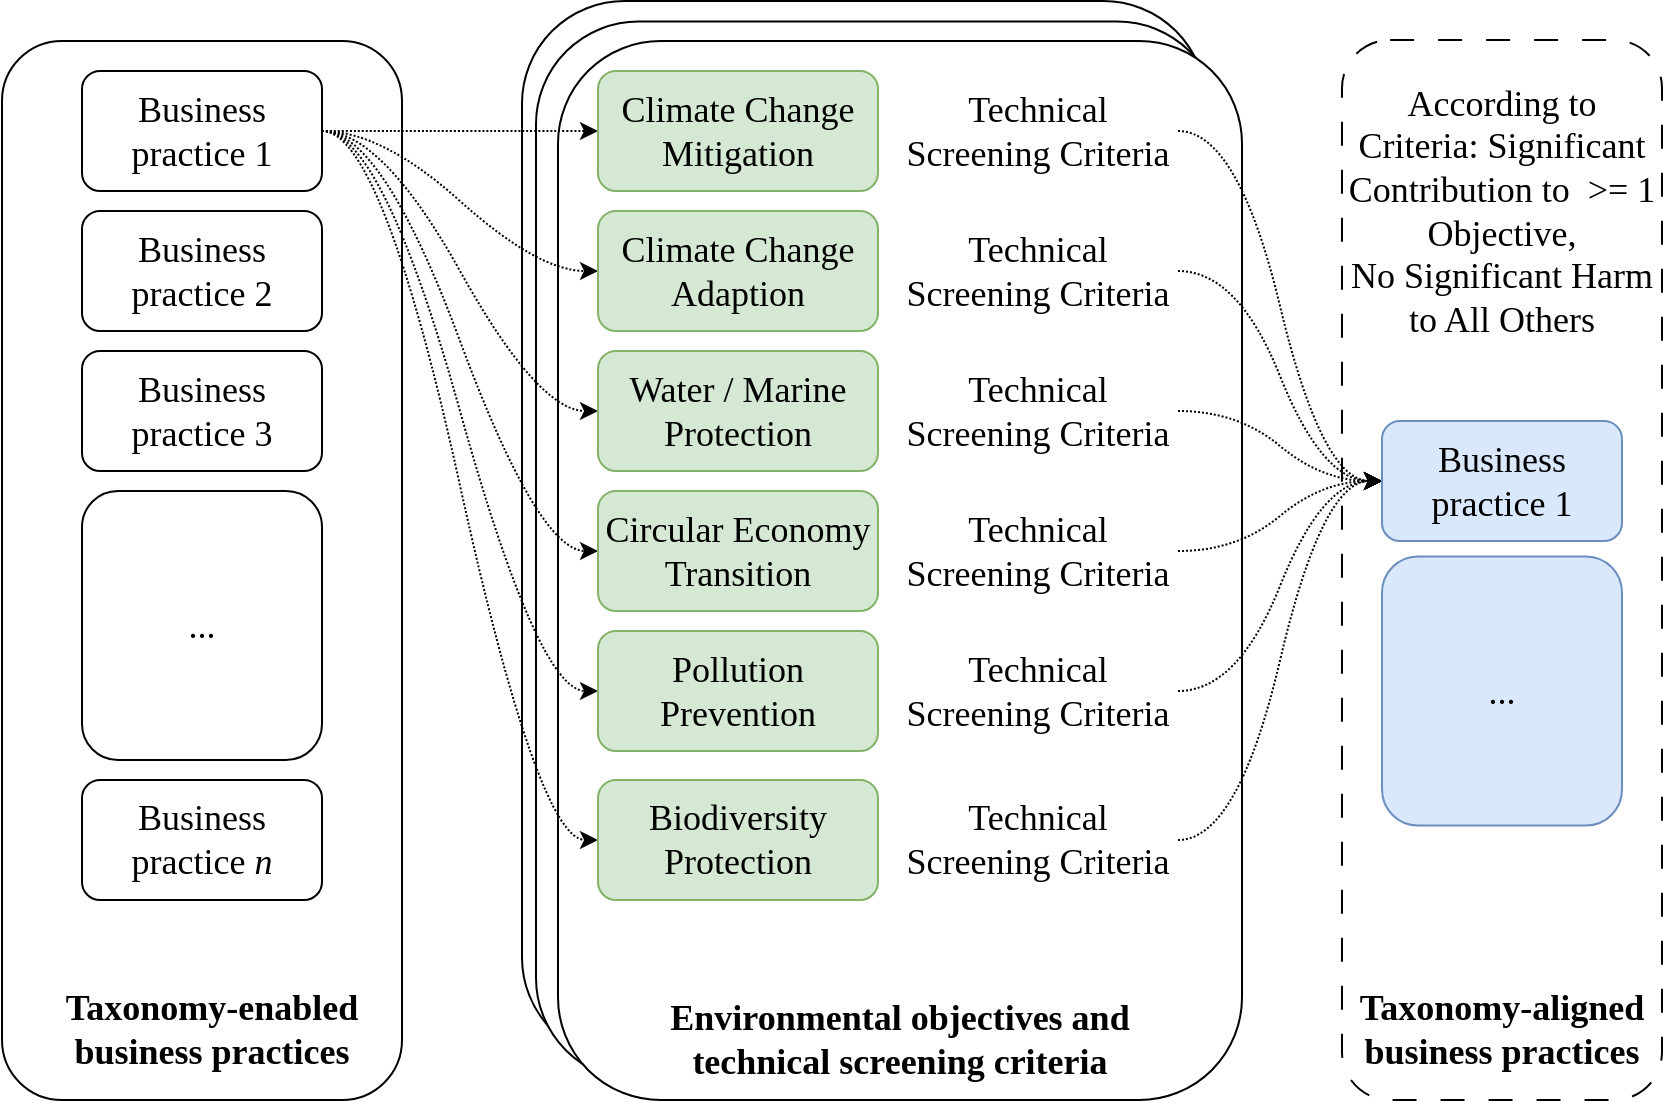 <mxfile version="24.6.1" type="device">
  <diagram name="Page-1" id="6xaUxrhGuxrbpfHgNQ8b">
    <mxGraphModel dx="1434" dy="836" grid="1" gridSize="10" guides="1" tooltips="1" connect="1" arrows="1" fold="1" page="1" pageScale="1" pageWidth="827" pageHeight="1169" math="0" shadow="0">
      <root>
        <mxCell id="0" />
        <mxCell id="1" parent="0" />
        <mxCell id="dTdor2lt4ldD6Rn4XxEs-7" value="" style="rounded=1;whiteSpace=wrap;html=1;fillColor=default;fontFamily=Times New Roman;fontSize=18;fontStyle=0" parent="1" vertex="1">
          <mxGeometry x="270" y="50.5" width="342" height="529.5" as="geometry" />
        </mxCell>
        <mxCell id="dTdor2lt4ldD6Rn4XxEs-6" value="" style="rounded=1;whiteSpace=wrap;html=1;fillColor=default;fontFamily=Times New Roman;fontSize=18;fontStyle=0" parent="1" vertex="1">
          <mxGeometry x="277" y="60.75" width="342" height="529.5" as="geometry" />
        </mxCell>
        <mxCell id="eqe8sGnafjTdczkgvwpD-45" value="" style="rounded=1;whiteSpace=wrap;html=1;fillColor=none;fontFamily=Times New Roman;fontSize=18;fontStyle=0;dashed=1;dashPattern=12 12;" parent="1" vertex="1">
          <mxGeometry x="680" y="70" width="160" height="530" as="geometry" />
        </mxCell>
        <mxCell id="eqe8sGnafjTdczkgvwpD-32" value="" style="rounded=1;whiteSpace=wrap;html=1;fillColor=default;fontFamily=Times New Roman;fontSize=18;fontStyle=0" parent="1" vertex="1">
          <mxGeometry x="288" y="70.5" width="342" height="529.5" as="geometry" />
        </mxCell>
        <mxCell id="eqe8sGnafjTdczkgvwpD-33" value="" style="rounded=1;whiteSpace=wrap;html=1;fillColor=none;fontFamily=Times New Roman;fontSize=18;fontStyle=0" parent="1" vertex="1">
          <mxGeometry x="10" y="70.5" width="200" height="529.5" as="geometry" />
        </mxCell>
        <mxCell id="eqe8sGnafjTdczkgvwpD-13" style="edgeStyle=entityRelationEdgeStyle;rounded=0;orthogonalLoop=1;jettySize=auto;html=1;entryX=0;entryY=0.5;entryDx=0;entryDy=0;fontFamily=Times New Roman;fontSize=18;fontStyle=0;curved=1;dashed=1;dashPattern=1 1;" parent="1" source="eqe8sGnafjTdczkgvwpD-1" target="eqe8sGnafjTdczkgvwpD-6" edge="1">
          <mxGeometry relative="1" as="geometry" />
        </mxCell>
        <mxCell id="eqe8sGnafjTdczkgvwpD-21" style="edgeStyle=entityRelationEdgeStyle;rounded=0;orthogonalLoop=1;jettySize=auto;html=1;entryX=0;entryY=0.5;entryDx=0;entryDy=0;fontFamily=Times New Roman;fontSize=18;fontStyle=0;curved=1;dashed=1;dashPattern=1 1;" parent="1" source="eqe8sGnafjTdczkgvwpD-1" target="eqe8sGnafjTdczkgvwpD-7" edge="1">
          <mxGeometry relative="1" as="geometry" />
        </mxCell>
        <mxCell id="eqe8sGnafjTdczkgvwpD-22" style="edgeStyle=entityRelationEdgeStyle;rounded=0;orthogonalLoop=1;jettySize=auto;html=1;entryX=0;entryY=0.5;entryDx=0;entryDy=0;fontFamily=Times New Roman;fontSize=18;fontStyle=0;curved=1;dashed=1;dashPattern=1 1;" parent="1" source="eqe8sGnafjTdczkgvwpD-1" target="eqe8sGnafjTdczkgvwpD-8" edge="1">
          <mxGeometry relative="1" as="geometry" />
        </mxCell>
        <mxCell id="eqe8sGnafjTdczkgvwpD-23" style="edgeStyle=entityRelationEdgeStyle;rounded=0;orthogonalLoop=1;jettySize=auto;html=1;entryX=0;entryY=0.5;entryDx=0;entryDy=0;fontFamily=Times New Roman;fontSize=18;fontStyle=0;curved=1;dashed=1;dashPattern=1 1;" parent="1" source="eqe8sGnafjTdczkgvwpD-1" target="eqe8sGnafjTdczkgvwpD-9" edge="1">
          <mxGeometry relative="1" as="geometry" />
        </mxCell>
        <mxCell id="eqe8sGnafjTdczkgvwpD-24" style="edgeStyle=entityRelationEdgeStyle;rounded=0;orthogonalLoop=1;jettySize=auto;html=1;entryX=0;entryY=0.5;entryDx=0;entryDy=0;fontFamily=Times New Roman;fontSize=18;fontStyle=0;curved=1;dashed=1;dashPattern=1 1;" parent="1" source="eqe8sGnafjTdczkgvwpD-1" target="eqe8sGnafjTdczkgvwpD-10" edge="1">
          <mxGeometry relative="1" as="geometry" />
        </mxCell>
        <mxCell id="eqe8sGnafjTdczkgvwpD-25" style="edgeStyle=entityRelationEdgeStyle;rounded=0;orthogonalLoop=1;jettySize=auto;html=1;entryX=0;entryY=0.5;entryDx=0;entryDy=0;fontFamily=Times New Roman;fontSize=18;fontStyle=0;curved=1;dashed=1;dashPattern=1 1;" parent="1" source="eqe8sGnafjTdczkgvwpD-1" target="eqe8sGnafjTdczkgvwpD-11" edge="1">
          <mxGeometry relative="1" as="geometry" />
        </mxCell>
        <mxCell id="eqe8sGnafjTdczkgvwpD-1" value="Business practice 1" style="rounded=1;whiteSpace=wrap;html=1;fontFamily=Times New Roman;fontSize=18;fontStyle=0" parent="1" vertex="1">
          <mxGeometry x="50" y="85.5" width="120" height="60" as="geometry" />
        </mxCell>
        <mxCell id="eqe8sGnafjTdczkgvwpD-2" value="Business practice 2" style="rounded=1;whiteSpace=wrap;html=1;fontFamily=Times New Roman;fontSize=18;fontStyle=0" parent="1" vertex="1">
          <mxGeometry x="50" y="155.5" width="120" height="60" as="geometry" />
        </mxCell>
        <mxCell id="eqe8sGnafjTdczkgvwpD-3" value="Business practice 3" style="rounded=1;whiteSpace=wrap;html=1;fontFamily=Times New Roman;fontSize=18;fontStyle=0" parent="1" vertex="1">
          <mxGeometry x="50" y="225.5" width="120" height="60" as="geometry" />
        </mxCell>
        <mxCell id="eqe8sGnafjTdczkgvwpD-4" value="..." style="rounded=1;whiteSpace=wrap;html=1;fontFamily=Times New Roman;fontSize=18;fontStyle=0" parent="1" vertex="1">
          <mxGeometry x="50" y="295.5" width="120" height="134.5" as="geometry" />
        </mxCell>
        <mxCell id="eqe8sGnafjTdczkgvwpD-5" value="&lt;font style=&quot;font-size: 18px;&quot;&gt;Taxonomy-enabled business practices&lt;/font&gt;" style="text;html=1;align=center;verticalAlign=middle;whiteSpace=wrap;rounded=0;fontFamily=Times New Roman;fontSize=18;fontStyle=1" parent="1" vertex="1">
          <mxGeometry x="30" y="550" width="170" height="30" as="geometry" />
        </mxCell>
        <mxCell id="eqe8sGnafjTdczkgvwpD-6" value="Climate Change Mitigation" style="rounded=1;whiteSpace=wrap;html=1;fontFamily=Times New Roman;fontSize=18;fontStyle=0;fillColor=#d5e8d4;strokeColor=#82b366;" parent="1" vertex="1">
          <mxGeometry x="308" y="85.5" width="140" height="60" as="geometry" />
        </mxCell>
        <mxCell id="eqe8sGnafjTdczkgvwpD-7" value="Climate Change Adaption" style="rounded=1;whiteSpace=wrap;html=1;fontFamily=Times New Roman;fontSize=18;fontStyle=0;fillColor=#d5e8d4;strokeColor=#82b366;" parent="1" vertex="1">
          <mxGeometry x="308" y="155.5" width="140" height="60" as="geometry" />
        </mxCell>
        <mxCell id="eqe8sGnafjTdczkgvwpD-8" value="Water / Marine Protection" style="rounded=1;whiteSpace=wrap;html=1;fontFamily=Times New Roman;fontSize=18;fontStyle=0;fillColor=#d5e8d4;strokeColor=#82b366;" parent="1" vertex="1">
          <mxGeometry x="308" y="225.5" width="140" height="60" as="geometry" />
        </mxCell>
        <mxCell id="eqe8sGnafjTdczkgvwpD-9" value="Circular Economy Transition" style="rounded=1;whiteSpace=wrap;html=1;fontFamily=Times New Roman;fontSize=18;fontStyle=0;fillColor=#d5e8d4;strokeColor=#82b366;" parent="1" vertex="1">
          <mxGeometry x="308" y="295.5" width="140" height="60" as="geometry" />
        </mxCell>
        <mxCell id="eqe8sGnafjTdczkgvwpD-10" value="Pollution Prevention" style="rounded=1;whiteSpace=wrap;html=1;fontFamily=Times New Roman;fontSize=18;fontStyle=0;fillColor=#d5e8d4;strokeColor=#82b366;" parent="1" vertex="1">
          <mxGeometry x="308" y="365.5" width="140" height="60" as="geometry" />
        </mxCell>
        <mxCell id="eqe8sGnafjTdczkgvwpD-11" value="Biodiversity Protection" style="rounded=1;whiteSpace=wrap;html=1;fontFamily=Times New Roman;fontSize=18;fontStyle=0;fillColor=#d5e8d4;strokeColor=#82b366;" parent="1" vertex="1">
          <mxGeometry x="308" y="440" width="140" height="60" as="geometry" />
        </mxCell>
        <mxCell id="eqe8sGnafjTdczkgvwpD-38" style="edgeStyle=entityRelationEdgeStyle;rounded=0;orthogonalLoop=1;jettySize=auto;html=1;entryX=0;entryY=0.5;entryDx=0;entryDy=0;fontFamily=Times New Roman;fontSize=18;fontStyle=0;curved=1;dashed=1;dashPattern=1 1;" parent="1" source="eqe8sGnafjTdczkgvwpD-26" target="eqe8sGnafjTdczkgvwpD-37" edge="1">
          <mxGeometry relative="1" as="geometry" />
        </mxCell>
        <mxCell id="eqe8sGnafjTdczkgvwpD-26" value="Technical Screening Criteria" style="text;html=1;align=center;verticalAlign=middle;whiteSpace=wrap;rounded=0;fontFamily=Times New Roman;fontSize=18;fontStyle=0" parent="1" vertex="1">
          <mxGeometry x="458" y="100.5" width="140" height="30" as="geometry" />
        </mxCell>
        <mxCell id="eqe8sGnafjTdczkgvwpD-39" style="edgeStyle=entityRelationEdgeStyle;rounded=0;orthogonalLoop=1;jettySize=auto;html=1;entryX=0;entryY=0.5;entryDx=0;entryDy=0;fontFamily=Times New Roman;fontSize=18;fontStyle=0;curved=1;dashed=1;dashPattern=1 1;" parent="1" source="eqe8sGnafjTdczkgvwpD-27" target="eqe8sGnafjTdczkgvwpD-37" edge="1">
          <mxGeometry relative="1" as="geometry" />
        </mxCell>
        <mxCell id="eqe8sGnafjTdczkgvwpD-27" value="Technical Screening Criteria" style="text;html=1;align=center;verticalAlign=middle;whiteSpace=wrap;rounded=0;fontFamily=Times New Roman;fontSize=18;fontStyle=0" parent="1" vertex="1">
          <mxGeometry x="458" y="170.5" width="140" height="30" as="geometry" />
        </mxCell>
        <mxCell id="eqe8sGnafjTdczkgvwpD-40" style="edgeStyle=entityRelationEdgeStyle;rounded=0;orthogonalLoop=1;jettySize=auto;html=1;entryX=0;entryY=0.5;entryDx=0;entryDy=0;fontFamily=Times New Roman;fontSize=18;fontStyle=0;curved=1;dashed=1;dashPattern=1 1;" parent="1" source="eqe8sGnafjTdczkgvwpD-28" target="eqe8sGnafjTdczkgvwpD-37" edge="1">
          <mxGeometry relative="1" as="geometry" />
        </mxCell>
        <mxCell id="eqe8sGnafjTdczkgvwpD-28" value="Technical Screening Criteria" style="text;html=1;align=center;verticalAlign=middle;whiteSpace=wrap;rounded=0;fontFamily=Times New Roman;fontSize=18;fontStyle=0" parent="1" vertex="1">
          <mxGeometry x="458" y="240.5" width="140" height="30" as="geometry" />
        </mxCell>
        <mxCell id="eqe8sGnafjTdczkgvwpD-41" style="edgeStyle=entityRelationEdgeStyle;rounded=0;orthogonalLoop=1;jettySize=auto;html=1;entryX=0;entryY=0.5;entryDx=0;entryDy=0;fontFamily=Times New Roman;fontSize=18;fontStyle=0;curved=1;dashed=1;dashPattern=1 1;" parent="1" source="eqe8sGnafjTdczkgvwpD-29" target="eqe8sGnafjTdczkgvwpD-37" edge="1">
          <mxGeometry relative="1" as="geometry" />
        </mxCell>
        <mxCell id="eqe8sGnafjTdczkgvwpD-29" value="Technical Screening Criteria" style="text;html=1;align=center;verticalAlign=middle;whiteSpace=wrap;rounded=0;fontFamily=Times New Roman;fontSize=18;fontStyle=0" parent="1" vertex="1">
          <mxGeometry x="458" y="310.5" width="140" height="30" as="geometry" />
        </mxCell>
        <mxCell id="eqe8sGnafjTdczkgvwpD-42" style="edgeStyle=entityRelationEdgeStyle;rounded=0;orthogonalLoop=1;jettySize=auto;html=1;entryX=0;entryY=0.5;entryDx=0;entryDy=0;fontFamily=Times New Roman;fontSize=18;fontStyle=0;curved=1;dashed=1;dashPattern=1 1;" parent="1" source="eqe8sGnafjTdczkgvwpD-30" target="eqe8sGnafjTdczkgvwpD-37" edge="1">
          <mxGeometry relative="1" as="geometry" />
        </mxCell>
        <mxCell id="eqe8sGnafjTdczkgvwpD-30" value="Technical Screening Criteria" style="text;html=1;align=center;verticalAlign=middle;whiteSpace=wrap;rounded=0;fontFamily=Times New Roman;fontSize=18;fontStyle=0" parent="1" vertex="1">
          <mxGeometry x="458" y="380.5" width="140" height="30" as="geometry" />
        </mxCell>
        <mxCell id="eqe8sGnafjTdczkgvwpD-43" style="edgeStyle=entityRelationEdgeStyle;rounded=0;orthogonalLoop=1;jettySize=auto;html=1;entryX=0;entryY=0.5;entryDx=0;entryDy=0;fontFamily=Times New Roman;fontSize=18;fontStyle=0;curved=1;dashed=1;dashPattern=1 1;" parent="1" source="eqe8sGnafjTdczkgvwpD-31" target="eqe8sGnafjTdczkgvwpD-37" edge="1">
          <mxGeometry relative="1" as="geometry" />
        </mxCell>
        <mxCell id="eqe8sGnafjTdczkgvwpD-31" value="Technical Screening Criteria" style="text;html=1;align=center;verticalAlign=middle;whiteSpace=wrap;rounded=0;fontFamily=Times New Roman;fontSize=18;fontStyle=0" parent="1" vertex="1">
          <mxGeometry x="458" y="455" width="140" height="30" as="geometry" />
        </mxCell>
        <mxCell id="eqe8sGnafjTdczkgvwpD-35" value="Business practice&amp;nbsp;&lt;i&gt;n&lt;/i&gt;" style="rounded=1;whiteSpace=wrap;html=1;fontFamily=Times New Roman;fontSize=18;fontStyle=0" parent="1" vertex="1">
          <mxGeometry x="50" y="440" width="120" height="60" as="geometry" />
        </mxCell>
        <mxCell id="eqe8sGnafjTdczkgvwpD-36" value="&lt;font style=&quot;font-size: 18px;&quot;&gt;Environmental objectives and technical screening criteria&lt;/font&gt;" style="text;html=1;align=center;verticalAlign=middle;whiteSpace=wrap;rounded=0;fontFamily=Times New Roman;fontSize=18;fontStyle=1" parent="1" vertex="1">
          <mxGeometry x="319" y="555" width="280" height="30" as="geometry" />
        </mxCell>
        <mxCell id="eqe8sGnafjTdczkgvwpD-37" value="Business practice 1" style="rounded=1;whiteSpace=wrap;html=1;fontFamily=Times New Roman;fontSize=18;fontStyle=0;fillColor=#dae8fc;strokeColor=#6c8ebf;" parent="1" vertex="1">
          <mxGeometry x="700" y="260.5" width="120" height="60" as="geometry" />
        </mxCell>
        <mxCell id="eqe8sGnafjTdczkgvwpD-44" value="&lt;font style=&quot;font-size: 18px;&quot;&gt;According to Criteria: Significant Contribution to&amp;nbsp; &amp;gt;= 1 Objective,&lt;br style=&quot;font-size: 18px;&quot;&gt;No Significant Harm to All Others&lt;/font&gt;" style="text;html=1;align=center;verticalAlign=middle;whiteSpace=wrap;rounded=0;fontFamily=Times New Roman;fontSize=18;fontStyle=0" parent="1" vertex="1">
          <mxGeometry x="679.5" y="140.5" width="160" height="30" as="geometry" />
        </mxCell>
        <mxCell id="eqe8sGnafjTdczkgvwpD-46" value="&lt;font style=&quot;font-size: 18px;&quot;&gt;&lt;b&gt;Taxonomy-aligned business practices&lt;/b&gt;&lt;/font&gt;" style="text;html=1;align=center;verticalAlign=middle;whiteSpace=wrap;rounded=0;fontFamily=Times New Roman;fontSize=18;fontStyle=0" parent="1" vertex="1">
          <mxGeometry x="680" y="550" width="160" height="30" as="geometry" />
        </mxCell>
        <mxCell id="dTdor2lt4ldD6Rn4XxEs-1" value="..." style="rounded=1;whiteSpace=wrap;html=1;fontFamily=Times New Roman;fontSize=18;fontStyle=0;fillColor=#dae8fc;strokeColor=#6c8ebf;" parent="1" vertex="1">
          <mxGeometry x="700" y="328.25" width="120" height="134.5" as="geometry" />
        </mxCell>
      </root>
    </mxGraphModel>
  </diagram>
</mxfile>
